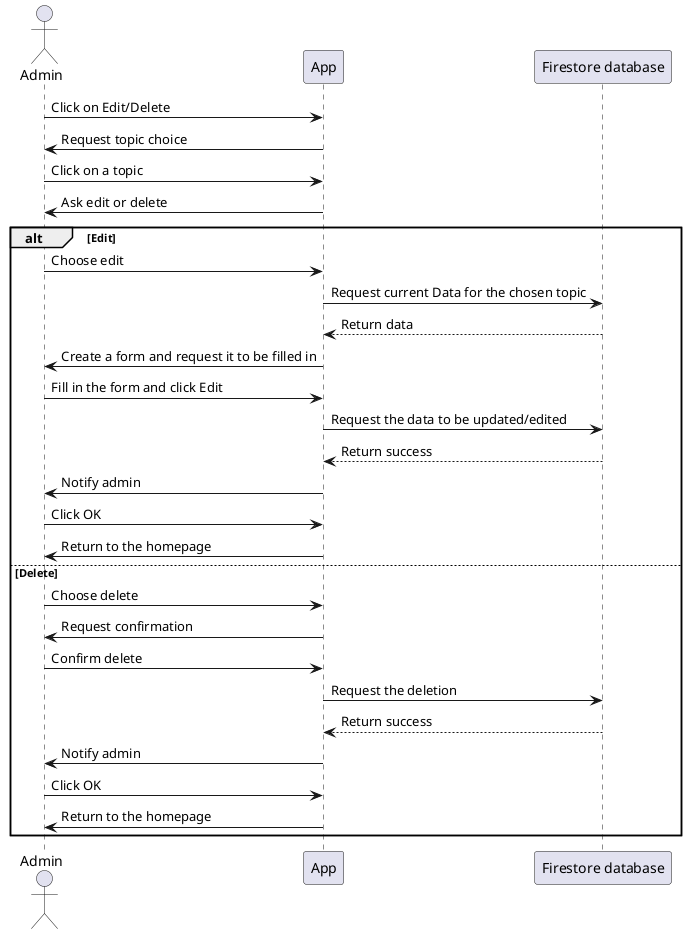 @startuml
actor Admin
participant "App" as App
participant "Firestore database" as DB

Admin -> App: Click on Edit/Delete
App -> Admin: Request topic choice
Admin -> App: Click on a topic
App -> Admin: Ask edit or delete
alt Edit
    Admin -> App: Choose edit
    App -> DB: Request current Data for the chosen topic
    DB --> App: Return data
    App -> Admin: Create a form and request it to be filled in
    Admin -> App: Fill in the form and click Edit
    App -> DB: Request the data to be updated/edited
    DB --> App: Return success
    App -> Admin: Notify admin
    Admin -> App: Click OK
    App -> Admin: Return to the homepage
else Delete
    Admin -> App: Choose delete
    App -> Admin: Request confirmation
    Admin -> App: Confirm delete
    App -> DB: Request the deletion
    DB --> App: Return success
    App -> Admin: Notify admin
    Admin -> App: Click OK
    App -> Admin: Return to the homepage
end
@enduml